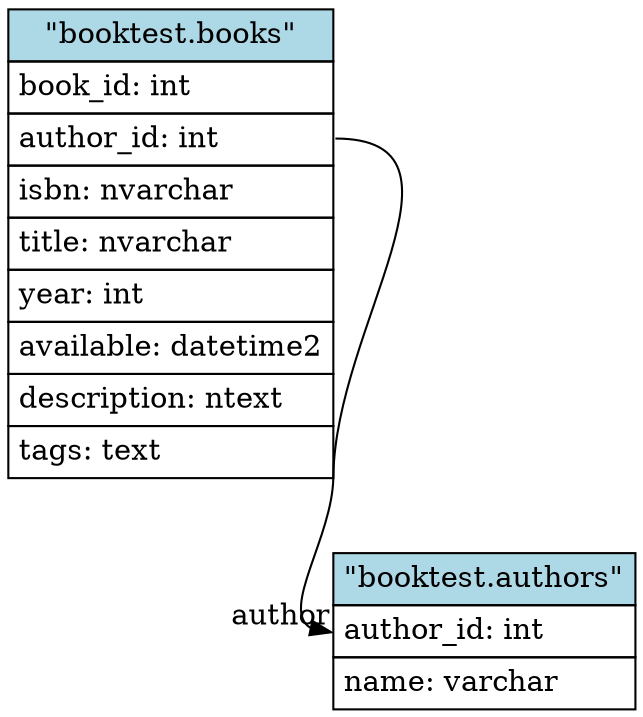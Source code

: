 // Generated by xo.
digraph booktest {
	// Defaults
	node [shape=none, margin=0]
	
	// Nodes (tables)
	"booktest.authors" [ label=<
		<table border="0" cellborder="1" cellspacing="0" cellpadding="4">
		<tr><td bgcolor="lightblue">"booktest.authors"</td></tr>
		<tr><td align="left" PORT="author_id">author_id: int</td></tr>
		<tr><td align="left" PORT="name">name: varchar</td></tr>
		</table>> ]
	
	"booktest.books" [ label=<
		<table border="0" cellborder="1" cellspacing="0" cellpadding="4">
		<tr><td bgcolor="lightblue">"booktest.books"</td></tr>
		<tr><td align="left" PORT="book_id">book_id: int</td></tr>
		<tr><td align="left" PORT="author_id">author_id: int</td></tr>
		<tr><td align="left" PORT="isbn">isbn: nvarchar</td></tr>
		<tr><td align="left" PORT="title">title: nvarchar</td></tr>
		<tr><td align="left" PORT="year">year: int</td></tr>
		<tr><td align="left" PORT="available">available: datetime2</td></tr>
		<tr><td align="left" PORT="description">description: ntext</td></tr>
		<tr><td align="left" PORT="tags">tags: text</td></tr>
		</table>> ]
	
	"booktest.books":"author_id":e -> "booktest.authors":"author_id":w [
		headlabel="author"]
}
